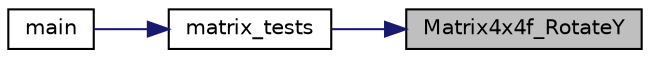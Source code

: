 digraph "Matrix4x4f_RotateY"
{
 // LATEX_PDF_SIZE
  edge [fontname="Helvetica",fontsize="10",labelfontname="Helvetica",labelfontsize="10"];
  node [fontname="Helvetica",fontsize="10",shape=record];
  rankdir="RL";
  Node1 [label="Matrix4x4f_RotateY",height=0.2,width=0.4,color="black", fillcolor="grey75", style="filled", fontcolor="black",tooltip=" "];
  Node1 -> Node2 [dir="back",color="midnightblue",fontsize="10",style="solid",fontname="Helvetica"];
  Node2 [label="matrix_tests",height=0.2,width=0.4,color="black", fillcolor="white", style="filled",URL="$tests_8cpp.html#a81702378d4fe24787c381f549e8e1847",tooltip=" "];
  Node2 -> Node3 [dir="back",color="midnightblue",fontsize="10",style="solid",fontname="Helvetica"];
  Node3 [label="main",height=0.2,width=0.4,color="black", fillcolor="white", style="filled",URL="$tests_8cpp.html#ac0f2228420376f4db7e1274f2b41667c",tooltip=" "];
}
